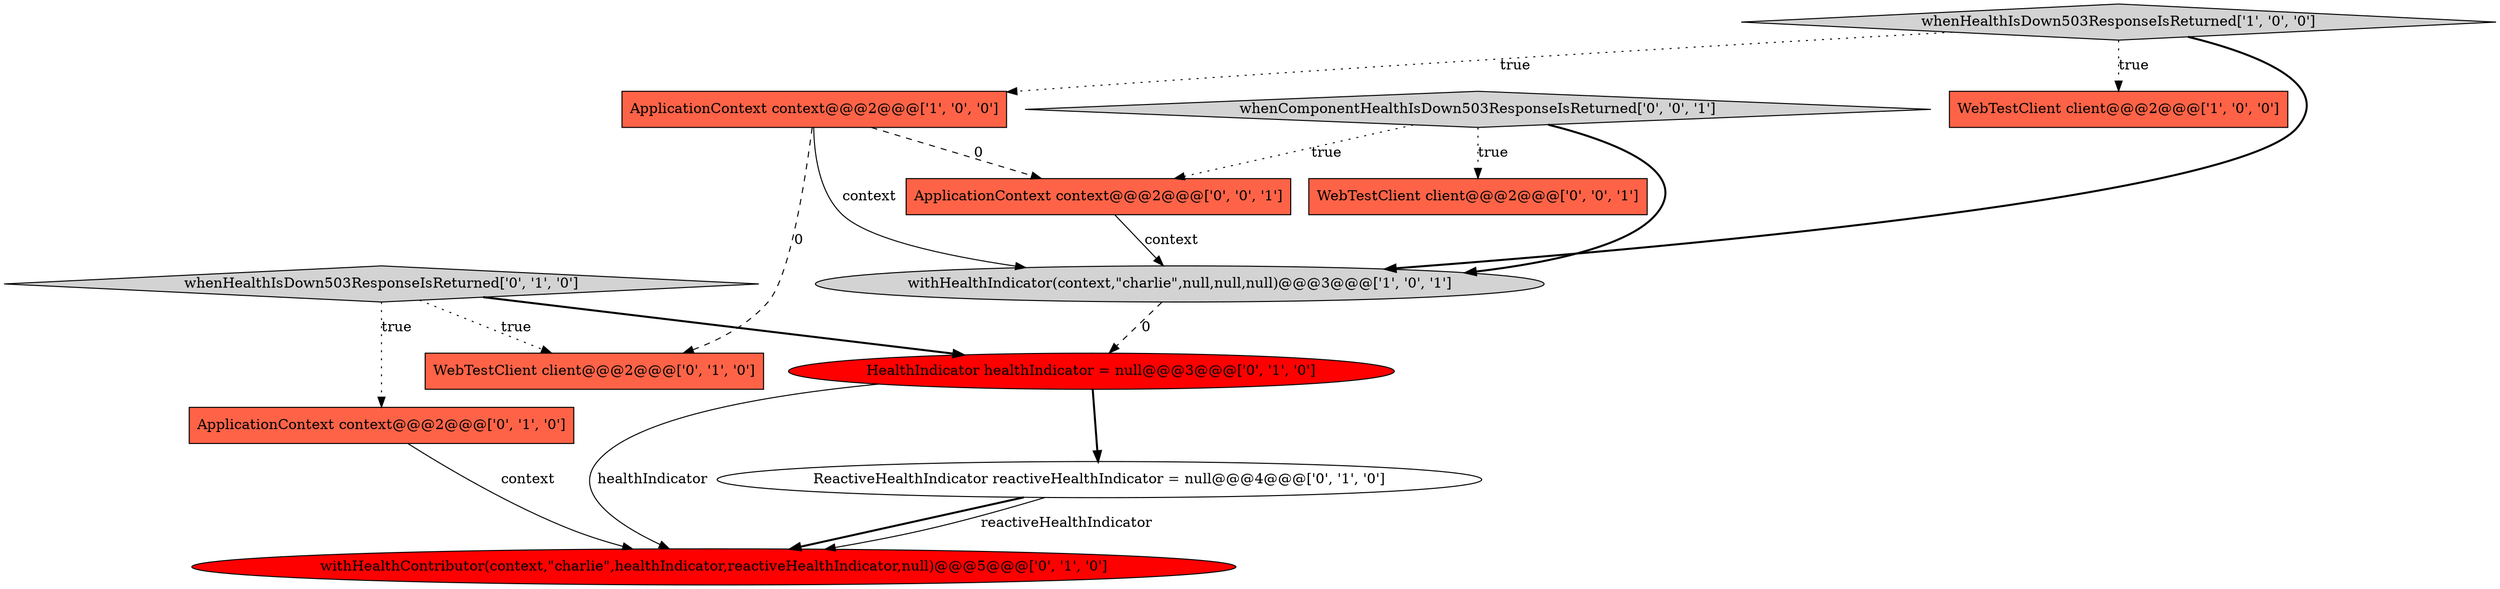 digraph {
3 [style = filled, label = "ApplicationContext context@@@2@@@['1', '0', '0']", fillcolor = tomato, shape = box image = "AAA1AAABBB1BBB"];
4 [style = filled, label = "ApplicationContext context@@@2@@@['0', '1', '0']", fillcolor = tomato, shape = box image = "AAA0AAABBB2BBB"];
2 [style = filled, label = "WebTestClient client@@@2@@@['1', '0', '0']", fillcolor = tomato, shape = box image = "AAA0AAABBB1BBB"];
8 [style = filled, label = "HealthIndicator healthIndicator = null@@@3@@@['0', '1', '0']", fillcolor = red, shape = ellipse image = "AAA1AAABBB2BBB"];
5 [style = filled, label = "ReactiveHealthIndicator reactiveHealthIndicator = null@@@4@@@['0', '1', '0']", fillcolor = white, shape = ellipse image = "AAA0AAABBB2BBB"];
11 [style = filled, label = "whenComponentHealthIsDown503ResponseIsReturned['0', '0', '1']", fillcolor = lightgray, shape = diamond image = "AAA0AAABBB3BBB"];
10 [style = filled, label = "WebTestClient client@@@2@@@['0', '0', '1']", fillcolor = tomato, shape = box image = "AAA0AAABBB3BBB"];
12 [style = filled, label = "ApplicationContext context@@@2@@@['0', '0', '1']", fillcolor = tomato, shape = box image = "AAA0AAABBB3BBB"];
7 [style = filled, label = "WebTestClient client@@@2@@@['0', '1', '0']", fillcolor = tomato, shape = box image = "AAA1AAABBB2BBB"];
0 [style = filled, label = "withHealthIndicator(context,\"charlie\",null,null,null)@@@3@@@['1', '0', '1']", fillcolor = lightgray, shape = ellipse image = "AAA0AAABBB1BBB"];
6 [style = filled, label = "whenHealthIsDown503ResponseIsReturned['0', '1', '0']", fillcolor = lightgray, shape = diamond image = "AAA0AAABBB2BBB"];
9 [style = filled, label = "withHealthContributor(context,\"charlie\",healthIndicator,reactiveHealthIndicator,null)@@@5@@@['0', '1', '0']", fillcolor = red, shape = ellipse image = "AAA1AAABBB2BBB"];
1 [style = filled, label = "whenHealthIsDown503ResponseIsReturned['1', '0', '0']", fillcolor = lightgray, shape = diamond image = "AAA0AAABBB1BBB"];
0->8 [style = dashed, label="0"];
3->0 [style = solid, label="context"];
12->0 [style = solid, label="context"];
11->0 [style = bold, label=""];
1->0 [style = bold, label=""];
8->9 [style = solid, label="healthIndicator"];
3->12 [style = dashed, label="0"];
1->2 [style = dotted, label="true"];
6->4 [style = dotted, label="true"];
8->5 [style = bold, label=""];
5->9 [style = bold, label=""];
4->9 [style = solid, label="context"];
3->7 [style = dashed, label="0"];
11->10 [style = dotted, label="true"];
1->3 [style = dotted, label="true"];
6->8 [style = bold, label=""];
11->12 [style = dotted, label="true"];
5->9 [style = solid, label="reactiveHealthIndicator"];
6->7 [style = dotted, label="true"];
}
